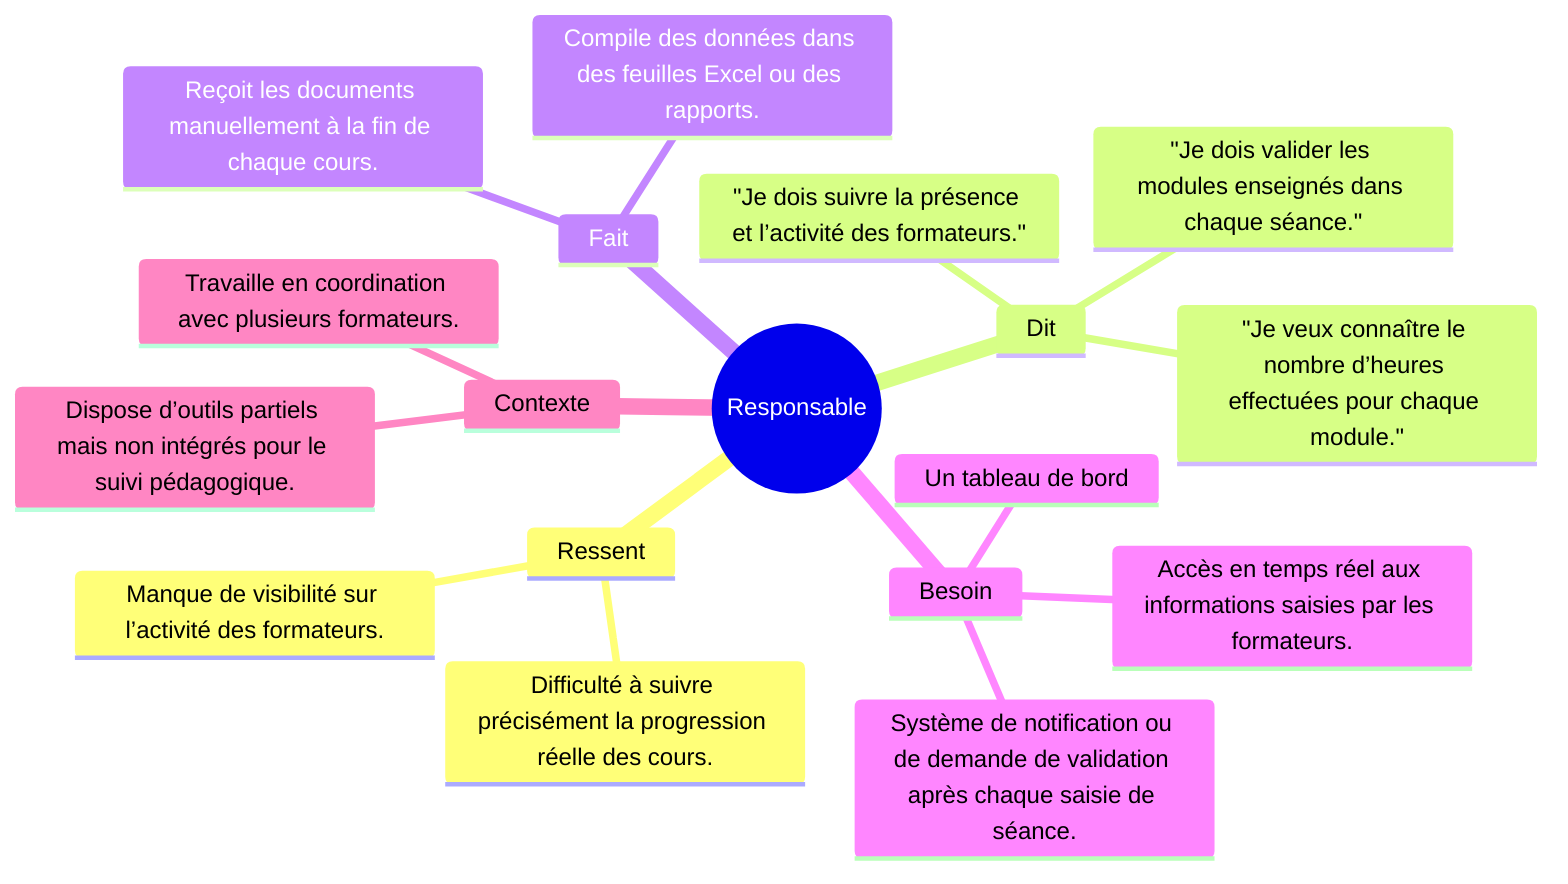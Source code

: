 mindmap
  root((Responsable))
    Ressent
      Difficulté à suivre précisément la progression réelle des cours.
      Manque de visibilité sur l’activité des formateurs.
    Dit
      "Je dois valider les modules enseignés dans chaque séance."
      "Je veux connaître le nombre d’heures effectuées pour chaque module."
      "Je dois suivre la présence et l’activité des formateurs."
    Fait
      Reçoit les documents manuellement à la fin de chaque cours.
      Compile des données dans des feuilles Excel ou des rapports.
    Besoin
      Un tableau de bord
      Accès en temps réel aux informations saisies par les formateurs.
      Système de notification ou de demande de validation après chaque saisie de séance.
    Contexte
      Travaille en coordination avec plusieurs formateurs.
      Dispose d’outils partiels mais non intégrés pour le suivi pédagogique.